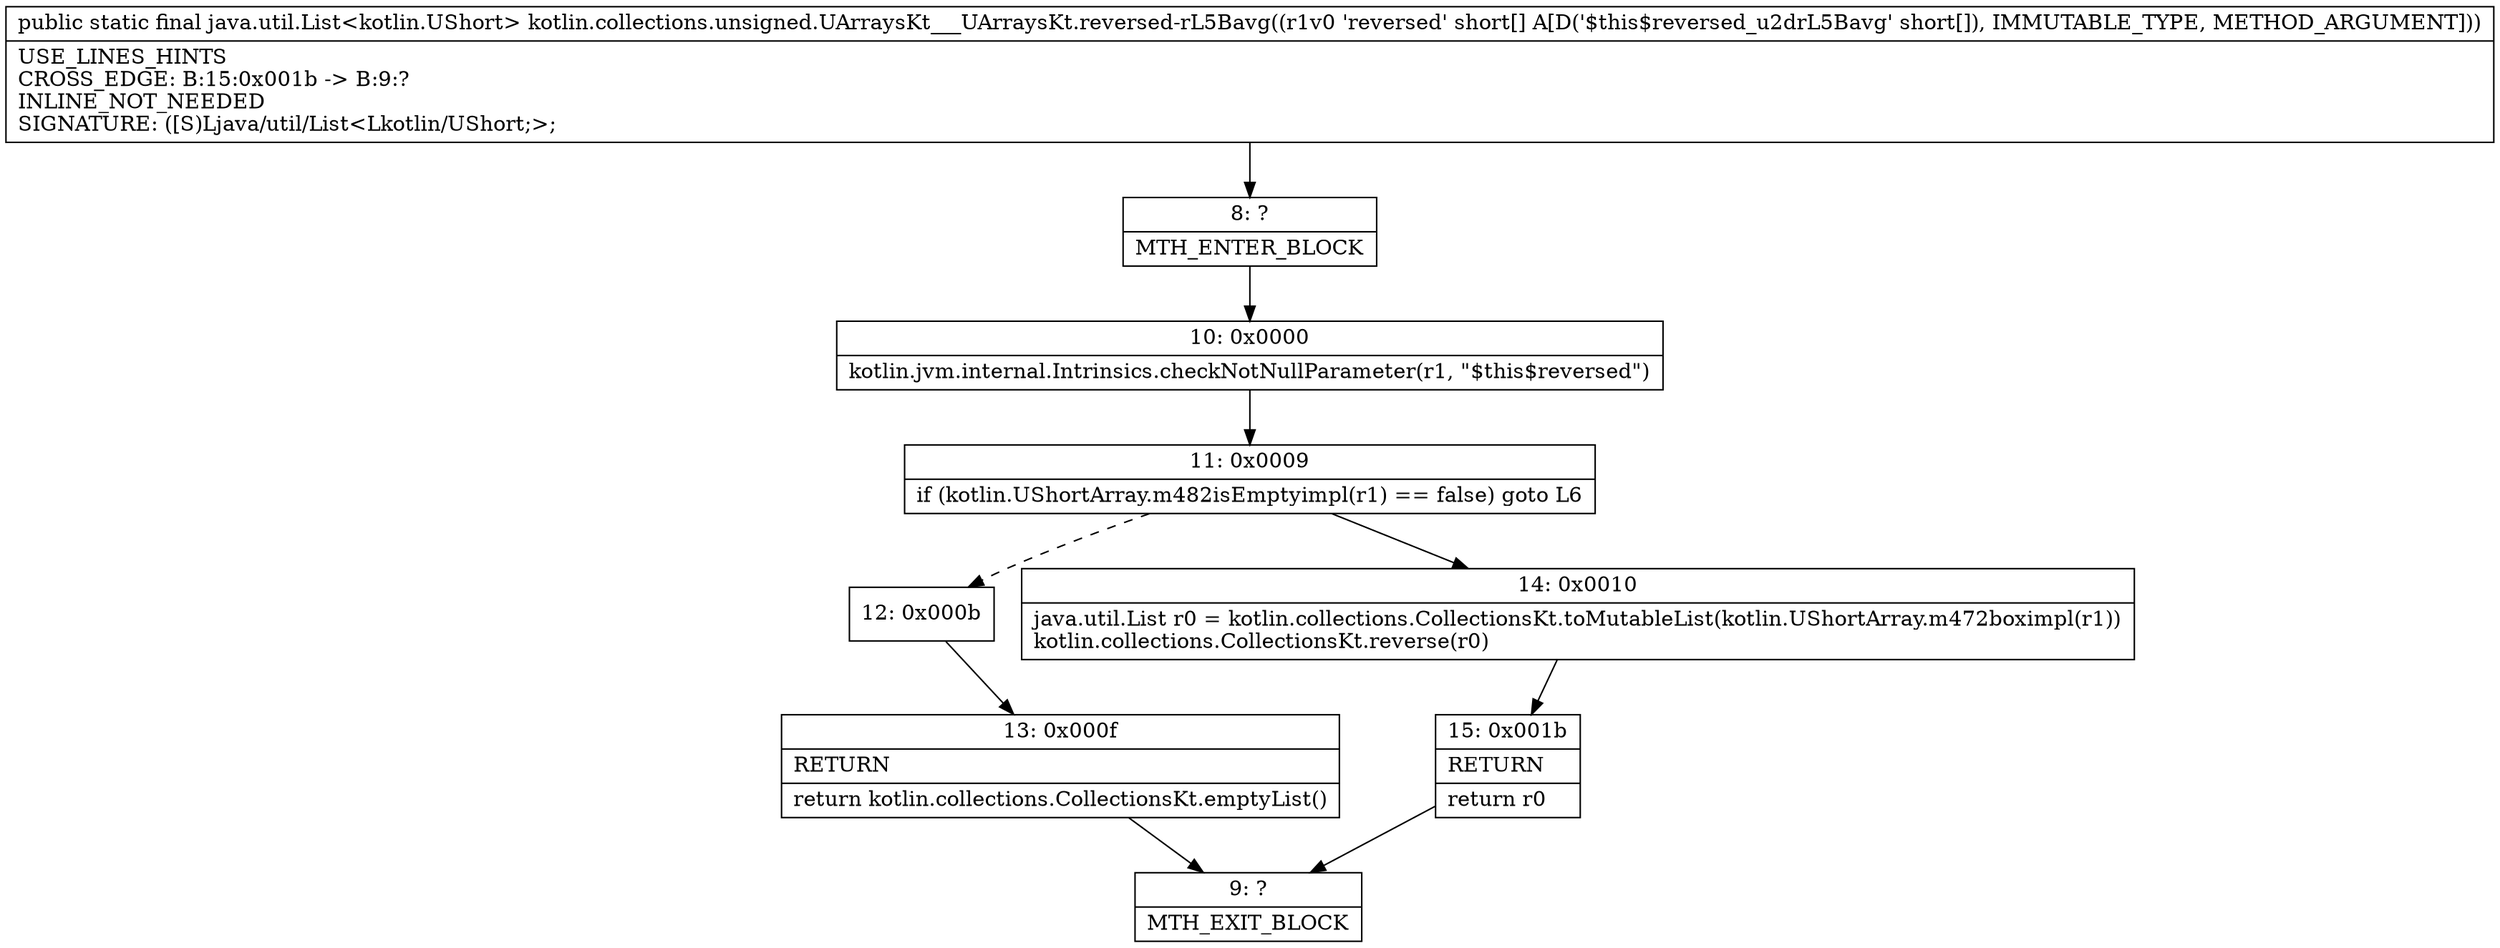 digraph "CFG forkotlin.collections.unsigned.UArraysKt___UArraysKt.reversed\-rL5Bavg([S)Ljava\/util\/List;" {
Node_8 [shape=record,label="{8\:\ ?|MTH_ENTER_BLOCK\l}"];
Node_10 [shape=record,label="{10\:\ 0x0000|kotlin.jvm.internal.Intrinsics.checkNotNullParameter(r1, \"$this$reversed\")\l}"];
Node_11 [shape=record,label="{11\:\ 0x0009|if (kotlin.UShortArray.m482isEmptyimpl(r1) == false) goto L6\l}"];
Node_12 [shape=record,label="{12\:\ 0x000b}"];
Node_13 [shape=record,label="{13\:\ 0x000f|RETURN\l|return kotlin.collections.CollectionsKt.emptyList()\l}"];
Node_9 [shape=record,label="{9\:\ ?|MTH_EXIT_BLOCK\l}"];
Node_14 [shape=record,label="{14\:\ 0x0010|java.util.List r0 = kotlin.collections.CollectionsKt.toMutableList(kotlin.UShortArray.m472boximpl(r1))\lkotlin.collections.CollectionsKt.reverse(r0)\l}"];
Node_15 [shape=record,label="{15\:\ 0x001b|RETURN\l|return r0\l}"];
MethodNode[shape=record,label="{public static final java.util.List\<kotlin.UShort\> kotlin.collections.unsigned.UArraysKt___UArraysKt.reversed\-rL5Bavg((r1v0 'reversed' short[] A[D('$this$reversed_u2drL5Bavg' short[]), IMMUTABLE_TYPE, METHOD_ARGUMENT]))  | USE_LINES_HINTS\lCROSS_EDGE: B:15:0x001b \-\> B:9:?\lINLINE_NOT_NEEDED\lSIGNATURE: ([S)Ljava\/util\/List\<Lkotlin\/UShort;\>;\l}"];
MethodNode -> Node_8;Node_8 -> Node_10;
Node_10 -> Node_11;
Node_11 -> Node_12[style=dashed];
Node_11 -> Node_14;
Node_12 -> Node_13;
Node_13 -> Node_9;
Node_14 -> Node_15;
Node_15 -> Node_9;
}


